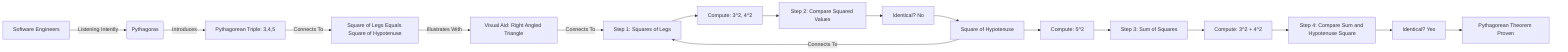 graph LR
    A[Software Engineers] -- Listening Intently --> B(Pythagoras)
    B -- Introduces --> C[Pythagorean Triple: 3,4,5]
    C -- Connects To --> D[Square of Legs Equals Square of Hypotenuse]
    D -- Illustrates With --> E[Visual Aid: Right Angled Triangle]
    E -- Connects To --> F[Step 1: Squares of Legs]
    F --> G[Compute: 3^2, 4^2]
    G --> H[Step 2: Compare Squared Values]
    H --> I[Identical? No]
    I --> J[Square of Hypotenuse]
    J -- Connects To --> F
    J --> K[Compute: 5^2]
    K --> L[Step 3: Sum of Squares]
    L --> M[Compute: 3^2 + 4^2]
    M --> N[Step 4: Compare Sum and Hypotenuse Square]
    N --> O[Identical? Yes]
    O --> P[Pythagorean Theorem Proven]
